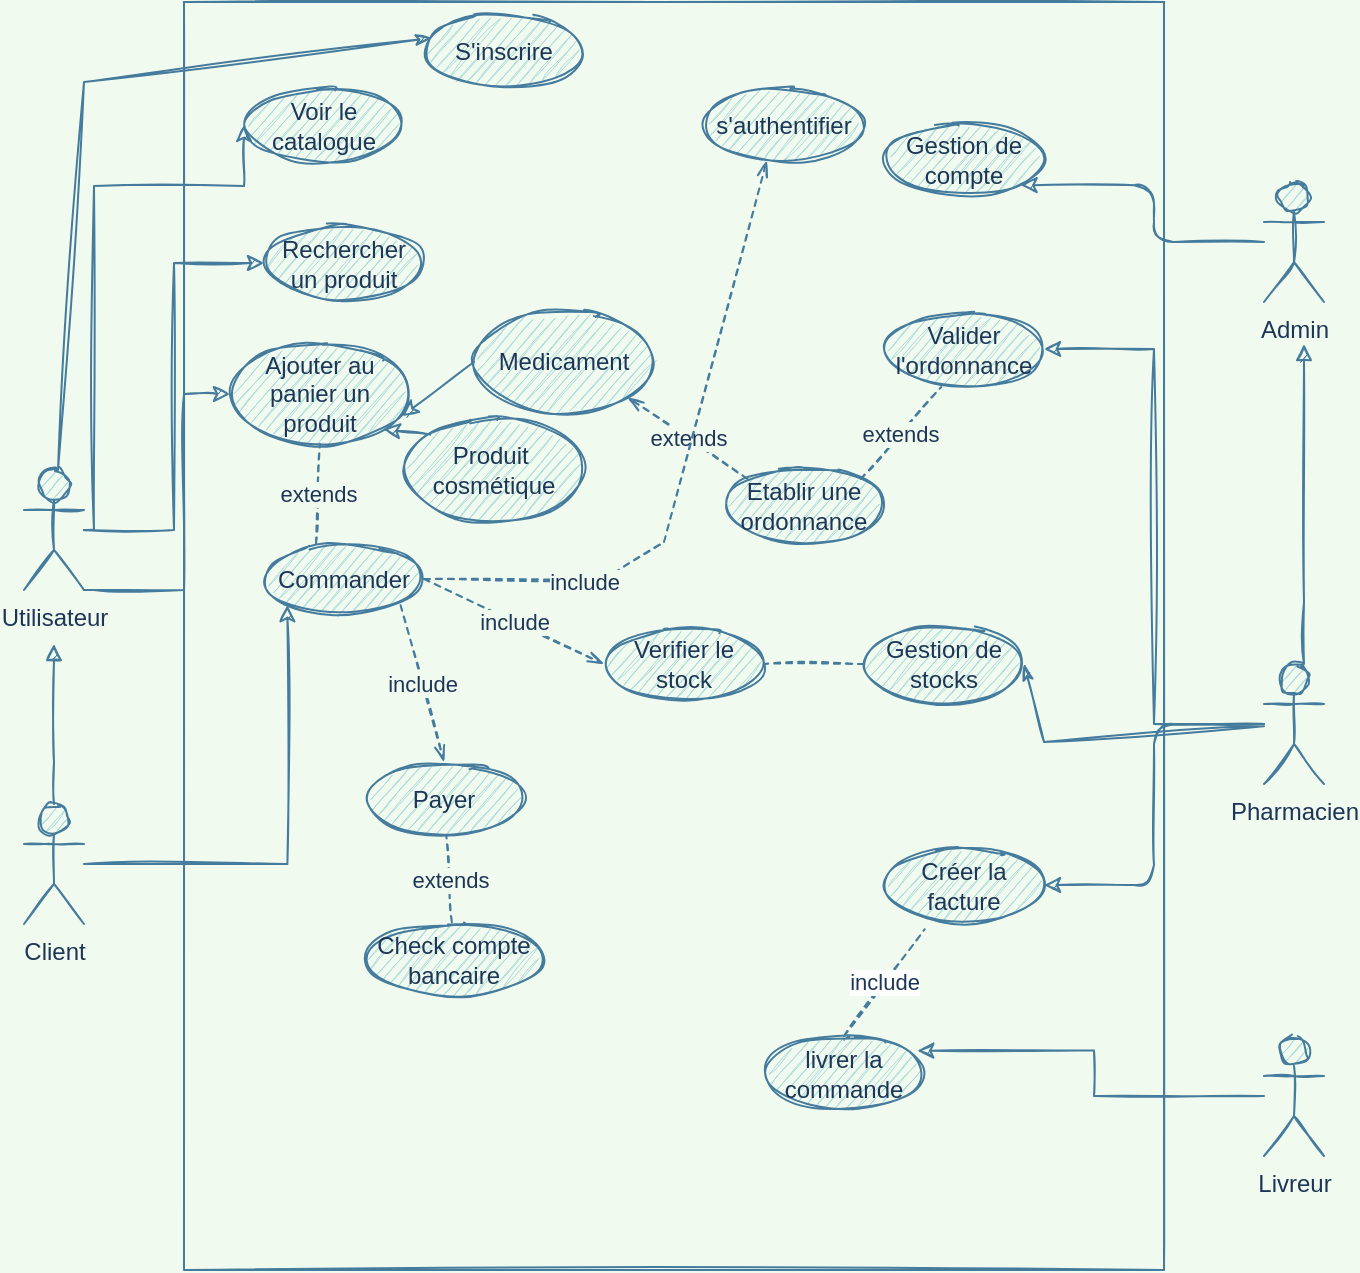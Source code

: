 <mxfile version="18.1.2" type="github" pages="2">
  <diagram id="6XW_41giXVAKEhj4_2aB" name="Page-1">
    <mxGraphModel dx="978" dy="558" grid="1" gridSize="10" guides="1" tooltips="1" connect="1" arrows="1" fold="1" page="1" pageScale="1" pageWidth="850" pageHeight="1100" background="#F1FAEE" math="0" shadow="0">
      <root>
        <mxCell id="0" />
        <mxCell id="1" parent="0" />
        <mxCell id="g9V3E03gtWo8bSL4ZFAr-39" style="edgeStyle=orthogonalEdgeStyle;rounded=0;orthogonalLoop=1;jettySize=auto;html=1;entryX=0;entryY=1;entryDx=0;entryDy=0;labelBackgroundColor=#F1FAEE;strokeColor=#457B9D;fontColor=#1D3557;sketch=1;" edge="1" parent="1" source="g9V3E03gtWo8bSL4ZFAr-1" target="g9V3E03gtWo8bSL4ZFAr-22">
          <mxGeometry relative="1" as="geometry" />
        </mxCell>
        <mxCell id="g9V3E03gtWo8bSL4ZFAr-1" value="Client" style="shape=umlActor;verticalLabelPosition=bottom;verticalAlign=top;html=1;outlineConnect=0;fillColor=#A8DADC;strokeColor=#457B9D;fontColor=#1D3557;sketch=1;rounded=0;" vertex="1" parent="1">
          <mxGeometry x="110" y="431" width="30" height="60" as="geometry" />
        </mxCell>
        <mxCell id="g9V3E03gtWo8bSL4ZFAr-3" value="" style="swimlane;startSize=0;fillColor=#A8DADC;strokeColor=#457B9D;fontColor=#1D3557;sketch=1;rounded=0;" vertex="1" parent="1">
          <mxGeometry x="190" y="30" width="490" height="634" as="geometry" />
        </mxCell>
        <mxCell id="g9V3E03gtWo8bSL4ZFAr-14" value="Voir le catalogue" style="ellipse;whiteSpace=wrap;html=1;labelBackgroundColor=none;fillColor=#A8DADC;strokeColor=#457B9D;fontColor=#1D3557;sketch=1;rounded=0;" vertex="1" parent="g9V3E03gtWo8bSL4ZFAr-3">
          <mxGeometry x="30" y="43" width="80" height="37" as="geometry" />
        </mxCell>
        <mxCell id="g9V3E03gtWo8bSL4ZFAr-15" value="Rechercher un produit" style="ellipse;whiteSpace=wrap;html=1;labelBackgroundColor=none;fillColor=#A8DADC;strokeColor=#457B9D;fontColor=#1D3557;sketch=1;rounded=0;" vertex="1" parent="g9V3E03gtWo8bSL4ZFAr-3">
          <mxGeometry x="40" y="112" width="80" height="37" as="geometry" />
        </mxCell>
        <mxCell id="g9V3E03gtWo8bSL4ZFAr-16" value="Ajouter au panier un produit" style="ellipse;whiteSpace=wrap;html=1;labelBackgroundColor=none;fillColor=#A8DADC;strokeColor=#457B9D;fontColor=#1D3557;sketch=1;rounded=0;" vertex="1" parent="g9V3E03gtWo8bSL4ZFAr-3">
          <mxGeometry x="23" y="171" width="90" height="50" as="geometry" />
        </mxCell>
        <mxCell id="g9V3E03gtWo8bSL4ZFAr-17" value="Medicament" style="ellipse;whiteSpace=wrap;html=1;labelBackgroundColor=none;fillColor=#A8DADC;strokeColor=#457B9D;fontColor=#1D3557;sketch=1;rounded=0;" vertex="1" parent="g9V3E03gtWo8bSL4ZFAr-3">
          <mxGeometry x="145" y="155" width="90" height="50" as="geometry" />
        </mxCell>
        <mxCell id="g9V3E03gtWo8bSL4ZFAr-18" value="Produit&amp;nbsp;&lt;br&gt;cosmétique" style="ellipse;whiteSpace=wrap;html=1;labelBackgroundColor=none;fillColor=#A8DADC;strokeColor=#457B9D;fontColor=#1D3557;sketch=1;rounded=0;" vertex="1" parent="g9V3E03gtWo8bSL4ZFAr-3">
          <mxGeometry x="110" y="209" width="90" height="50" as="geometry" />
        </mxCell>
        <mxCell id="g9V3E03gtWo8bSL4ZFAr-19" value="" style="endArrow=classic;html=1;rounded=0;entryX=0.956;entryY=0.72;entryDx=0;entryDy=0;entryPerimeter=0;exitX=0;exitY=0.5;exitDx=0;exitDy=0;labelBackgroundColor=#F1FAEE;strokeColor=#457B9D;fontColor=#1D3557;sketch=1;" edge="1" parent="g9V3E03gtWo8bSL4ZFAr-3" source="g9V3E03gtWo8bSL4ZFAr-17" target="g9V3E03gtWo8bSL4ZFAr-16">
          <mxGeometry width="50" height="50" relative="1" as="geometry">
            <mxPoint x="210" y="249" as="sourcePoint" />
            <mxPoint x="120.63" y="185.65" as="targetPoint" />
          </mxGeometry>
        </mxCell>
        <mxCell id="g9V3E03gtWo8bSL4ZFAr-21" value="" style="endArrow=classic;html=1;rounded=0;entryX=1;entryY=1;entryDx=0;entryDy=0;exitX=0;exitY=0;exitDx=0;exitDy=0;labelBackgroundColor=#F1FAEE;strokeColor=#457B9D;fontColor=#1D3557;sketch=1;" edge="1" parent="g9V3E03gtWo8bSL4ZFAr-3" source="g9V3E03gtWo8bSL4ZFAr-18" target="g9V3E03gtWo8bSL4ZFAr-16">
          <mxGeometry width="50" height="50" relative="1" as="geometry">
            <mxPoint x="210" y="249" as="sourcePoint" />
            <mxPoint x="106.82" y="191.678" as="targetPoint" />
          </mxGeometry>
        </mxCell>
        <mxCell id="g9V3E03gtWo8bSL4ZFAr-22" value="Commander" style="ellipse;whiteSpace=wrap;html=1;labelBackgroundColor=none;fillColor=#A8DADC;strokeColor=#457B9D;fontColor=#1D3557;sketch=1;rounded=0;" vertex="1" parent="g9V3E03gtWo8bSL4ZFAr-3">
          <mxGeometry x="40" y="270" width="80" height="37" as="geometry" />
        </mxCell>
        <mxCell id="g9V3E03gtWo8bSL4ZFAr-23" value="Payer" style="ellipse;whiteSpace=wrap;html=1;labelBackgroundColor=none;fillColor=#A8DADC;strokeColor=#457B9D;fontColor=#1D3557;sketch=1;rounded=0;" vertex="1" parent="g9V3E03gtWo8bSL4ZFAr-3">
          <mxGeometry x="90" y="380" width="80" height="37" as="geometry" />
        </mxCell>
        <mxCell id="g9V3E03gtWo8bSL4ZFAr-24" value="Check compte bancaire" style="ellipse;whiteSpace=wrap;html=1;labelBackgroundColor=none;fillColor=#A8DADC;strokeColor=#457B9D;fontColor=#1D3557;sketch=1;rounded=0;" vertex="1" parent="g9V3E03gtWo8bSL4ZFAr-3">
          <mxGeometry x="90" y="460" width="90" height="37" as="geometry" />
        </mxCell>
        <mxCell id="g9V3E03gtWo8bSL4ZFAr-25" value="extends" style="endArrow=none;dashed=1;html=1;rounded=0;labelBackgroundColor=#F1FAEE;strokeColor=#457B9D;fontColor=#1D3557;sketch=1;" edge="1" parent="g9V3E03gtWo8bSL4ZFAr-3" source="g9V3E03gtWo8bSL4ZFAr-24" target="g9V3E03gtWo8bSL4ZFAr-23">
          <mxGeometry width="50" height="50" relative="1" as="geometry">
            <mxPoint x="140" y="380" as="sourcePoint" />
            <mxPoint x="190" y="330" as="targetPoint" />
          </mxGeometry>
        </mxCell>
        <mxCell id="g9V3E03gtWo8bSL4ZFAr-29" value="Etablir une ordonnance" style="ellipse;whiteSpace=wrap;html=1;labelBackgroundColor=none;fillColor=#A8DADC;strokeColor=#457B9D;fontColor=#1D3557;sketch=1;rounded=0;" vertex="1" parent="g9V3E03gtWo8bSL4ZFAr-3">
          <mxGeometry x="270" y="233" width="80" height="37" as="geometry" />
        </mxCell>
        <mxCell id="g9V3E03gtWo8bSL4ZFAr-30" value="Valider l&#39;ordonnance" style="ellipse;whiteSpace=wrap;html=1;labelBackgroundColor=none;fillColor=#A8DADC;strokeColor=#457B9D;fontColor=#1D3557;sketch=1;rounded=0;" vertex="1" parent="g9V3E03gtWo8bSL4ZFAr-3">
          <mxGeometry x="350" y="155" width="80" height="37" as="geometry" />
        </mxCell>
        <mxCell id="g9V3E03gtWo8bSL4ZFAr-35" value="extends" style="endArrow=openThin;dashed=1;html=1;rounded=0;entryX=1;entryY=1;entryDx=0;entryDy=0;exitX=0;exitY=0;exitDx=0;exitDy=0;labelBackgroundColor=#F1FAEE;strokeColor=#457B9D;fontColor=#1D3557;endFill=0;sketch=1;" edge="1" parent="g9V3E03gtWo8bSL4ZFAr-3" source="g9V3E03gtWo8bSL4ZFAr-29" target="g9V3E03gtWo8bSL4ZFAr-17">
          <mxGeometry width="50" height="50" relative="1" as="geometry">
            <mxPoint x="210" y="269" as="sourcePoint" />
            <mxPoint x="260" y="219" as="targetPoint" />
          </mxGeometry>
        </mxCell>
        <mxCell id="g9V3E03gtWo8bSL4ZFAr-36" value="extends" style="endArrow=none;dashed=1;html=1;rounded=0;entryX=0.358;entryY=1.014;entryDx=0;entryDy=0;entryPerimeter=0;exitX=1;exitY=0;exitDx=0;exitDy=0;labelBackgroundColor=#F1FAEE;strokeColor=#457B9D;fontColor=#1D3557;sketch=1;" edge="1" parent="g9V3E03gtWo8bSL4ZFAr-3" source="g9V3E03gtWo8bSL4ZFAr-29" target="g9V3E03gtWo8bSL4ZFAr-30">
          <mxGeometry width="50" height="50" relative="1" as="geometry">
            <mxPoint x="210" y="269" as="sourcePoint" />
            <mxPoint x="260" y="219" as="targetPoint" />
          </mxGeometry>
        </mxCell>
        <mxCell id="g9V3E03gtWo8bSL4ZFAr-37" value="livrer la commande" style="ellipse;whiteSpace=wrap;html=1;labelBackgroundColor=none;fillColor=#A8DADC;strokeColor=#457B9D;fontColor=#1D3557;sketch=1;rounded=0;" vertex="1" parent="g9V3E03gtWo8bSL4ZFAr-3">
          <mxGeometry x="290" y="517" width="80" height="37" as="geometry" />
        </mxCell>
        <mxCell id="g9V3E03gtWo8bSL4ZFAr-42" value="s&#39;authentifier" style="ellipse;whiteSpace=wrap;html=1;labelBackgroundColor=none;fillColor=#A8DADC;strokeColor=#457B9D;fontColor=#1D3557;sketch=1;rounded=0;" vertex="1" parent="g9V3E03gtWo8bSL4ZFAr-3">
          <mxGeometry x="260" y="43" width="80" height="37" as="geometry" />
        </mxCell>
        <mxCell id="g9V3E03gtWo8bSL4ZFAr-43" value="extends" style="endArrow=none;dashed=1;html=1;rounded=0;exitX=0.325;exitY=0.018;exitDx=0;exitDy=0;exitPerimeter=0;entryX=0.5;entryY=1;entryDx=0;entryDy=0;labelBackgroundColor=#F1FAEE;strokeColor=#457B9D;fontColor=#1D3557;sketch=1;" edge="1" parent="g9V3E03gtWo8bSL4ZFAr-3">
          <mxGeometry width="50" height="50" relative="1" as="geometry">
            <mxPoint x="66" y="270.666" as="sourcePoint" />
            <mxPoint x="68" y="221" as="targetPoint" />
          </mxGeometry>
        </mxCell>
        <mxCell id="g9V3E03gtWo8bSL4ZFAr-49" value="include" style="endArrow=openThin;dashed=1;html=1;rounded=0;exitX=1;exitY=1;exitDx=0;exitDy=0;entryX=0.5;entryY=0;entryDx=0;entryDy=0;labelBackgroundColor=#F1FAEE;strokeColor=#457B9D;fontColor=#1D3557;endFill=0;sketch=1;" edge="1" parent="g9V3E03gtWo8bSL4ZFAr-3" source="g9V3E03gtWo8bSL4ZFAr-22" target="g9V3E03gtWo8bSL4ZFAr-23">
          <mxGeometry width="50" height="50" relative="1" as="geometry">
            <mxPoint x="280" y="220" as="sourcePoint" />
            <mxPoint x="230" y="270" as="targetPoint" />
          </mxGeometry>
        </mxCell>
        <mxCell id="g9V3E03gtWo8bSL4ZFAr-51" value="Créer la facture" style="ellipse;whiteSpace=wrap;html=1;labelBackgroundColor=none;fillColor=#A8DADC;strokeColor=#457B9D;fontColor=#1D3557;sketch=1;rounded=0;" vertex="1" parent="g9V3E03gtWo8bSL4ZFAr-3">
          <mxGeometry x="350" y="423" width="80" height="37" as="geometry" />
        </mxCell>
        <mxCell id="g9V3E03gtWo8bSL4ZFAr-52" value="Gestion de stocks" style="ellipse;whiteSpace=wrap;html=1;labelBackgroundColor=none;fillColor=#A8DADC;strokeColor=#457B9D;fontColor=#1D3557;sketch=1;rounded=0;" vertex="1" parent="g9V3E03gtWo8bSL4ZFAr-3">
          <mxGeometry x="340" y="312.5" width="80" height="37" as="geometry" />
        </mxCell>
        <mxCell id="g9V3E03gtWo8bSL4ZFAr-54" value="include" style="endArrow=openThin;dashed=1;html=1;rounded=0;entryX=0;entryY=0.5;entryDx=0;entryDy=0;exitX=1;exitY=0.5;exitDx=0;exitDy=0;startArrow=none;labelBackgroundColor=#F1FAEE;strokeColor=#457B9D;fontColor=#1D3557;endFill=0;sourcePerimeterSpacing=27;sketch=1;" edge="1" parent="g9V3E03gtWo8bSL4ZFAr-3" source="g9V3E03gtWo8bSL4ZFAr-22" target="g9V3E03gtWo8bSL4ZFAr-56">
          <mxGeometry width="50" height="50" relative="1" as="geometry">
            <mxPoint x="280" y="320" as="sourcePoint" />
            <mxPoint x="230" y="370" as="targetPoint" />
          </mxGeometry>
        </mxCell>
        <mxCell id="g9V3E03gtWo8bSL4ZFAr-55" value="Gestion de compte" style="ellipse;whiteSpace=wrap;html=1;labelBackgroundColor=none;fillColor=#A8DADC;strokeColor=#457B9D;fontColor=#1D3557;sketch=1;rounded=0;" vertex="1" parent="g9V3E03gtWo8bSL4ZFAr-3">
          <mxGeometry x="350" y="60" width="80" height="37" as="geometry" />
        </mxCell>
        <mxCell id="g9V3E03gtWo8bSL4ZFAr-56" value="Verifier le stock" style="ellipse;whiteSpace=wrap;html=1;labelBackgroundColor=none;fillColor=#A8DADC;strokeColor=#457B9D;fontColor=#1D3557;sketch=1;rounded=0;" vertex="1" parent="g9V3E03gtWo8bSL4ZFAr-3">
          <mxGeometry x="210" y="312.5" width="80" height="37" as="geometry" />
        </mxCell>
        <mxCell id="g9V3E03gtWo8bSL4ZFAr-57" value="" style="endArrow=none;dashed=1;html=1;rounded=0;entryX=1;entryY=0.5;entryDx=0;entryDy=0;exitX=0;exitY=0.5;exitDx=0;exitDy=0;labelBackgroundColor=#F1FAEE;strokeColor=#457B9D;fontColor=#1D3557;sketch=1;" edge="1" parent="g9V3E03gtWo8bSL4ZFAr-3" source="g9V3E03gtWo8bSL4ZFAr-52" target="g9V3E03gtWo8bSL4ZFAr-56">
          <mxGeometry width="50" height="50" relative="1" as="geometry">
            <mxPoint x="490" y="391" as="sourcePoint" />
            <mxPoint x="310" y="348.5" as="targetPoint" />
          </mxGeometry>
        </mxCell>
        <mxCell id="g9V3E03gtWo8bSL4ZFAr-60" value="include" style="endArrow=openThin;dashed=1;html=1;rounded=0;targetPerimeterSpacing=27;entryX=0.392;entryY=0.982;entryDx=0;entryDy=0;entryPerimeter=0;exitX=1;exitY=0.5;exitDx=0;exitDy=0;labelBackgroundColor=#F1FAEE;strokeColor=#457B9D;fontColor=#1D3557;endFill=0;sketch=1;" edge="1" parent="g9V3E03gtWo8bSL4ZFAr-3" source="g9V3E03gtWo8bSL4ZFAr-22" target="g9V3E03gtWo8bSL4ZFAr-42">
          <mxGeometry x="-0.505" y="-1" width="50" height="50" relative="1" as="geometry">
            <mxPoint x="210" y="270" as="sourcePoint" />
            <mxPoint x="260" y="220" as="targetPoint" />
            <Array as="points">
              <mxPoint x="210" y="289" />
              <mxPoint x="240" y="270" />
            </Array>
            <mxPoint as="offset" />
          </mxGeometry>
        </mxCell>
        <mxCell id="g9V3E03gtWo8bSL4ZFAr-62" value="S&#39;inscrire" style="ellipse;whiteSpace=wrap;html=1;labelBackgroundColor=none;fillColor=#A8DADC;strokeColor=#457B9D;fontColor=#1D3557;sketch=1;rounded=0;" vertex="1" parent="g9V3E03gtWo8bSL4ZFAr-3">
          <mxGeometry x="120" y="6" width="80" height="37" as="geometry" />
        </mxCell>
        <mxCell id="g9V3E03gtWo8bSL4ZFAr-67" value="include" style="endArrow=none;dashed=1;html=1;sketch=1;fontColor=#1D3557;strokeColor=#457B9D;fillColor=#A8DADC;exitX=0.5;exitY=0;exitDx=0;exitDy=0;entryX=0.254;entryY=1.099;entryDx=0;entryDy=0;entryPerimeter=0;" edge="1" parent="g9V3E03gtWo8bSL4ZFAr-3" source="g9V3E03gtWo8bSL4ZFAr-37" target="g9V3E03gtWo8bSL4ZFAr-51">
          <mxGeometry width="50" height="50" relative="1" as="geometry">
            <mxPoint x="180" y="370" as="sourcePoint" />
            <mxPoint x="230" y="320" as="targetPoint" />
          </mxGeometry>
        </mxCell>
        <mxCell id="g9V3E03gtWo8bSL4ZFAr-41" style="edgeStyle=orthogonalEdgeStyle;rounded=0;orthogonalLoop=1;jettySize=auto;html=1;entryX=1;entryY=0.5;entryDx=0;entryDy=0;labelBackgroundColor=#F1FAEE;strokeColor=#457B9D;fontColor=#1D3557;sketch=1;" edge="1" parent="1" source="g9V3E03gtWo8bSL4ZFAr-4" target="g9V3E03gtWo8bSL4ZFAr-30">
          <mxGeometry relative="1" as="geometry" />
        </mxCell>
        <mxCell id="g9V3E03gtWo8bSL4ZFAr-53" style="rounded=0;orthogonalLoop=1;jettySize=auto;html=1;entryX=1;entryY=0.5;entryDx=0;entryDy=0;endArrow=classicThin;endFill=1;targetPerimeterSpacing=27;labelBackgroundColor=#F1FAEE;strokeColor=#457B9D;fontColor=#1D3557;sketch=1;" edge="1" parent="1" source="g9V3E03gtWo8bSL4ZFAr-4" target="g9V3E03gtWo8bSL4ZFAr-52">
          <mxGeometry relative="1" as="geometry">
            <Array as="points">
              <mxPoint x="620" y="400" />
            </Array>
          </mxGeometry>
        </mxCell>
        <mxCell id="g9V3E03gtWo8bSL4ZFAr-66" style="edgeStyle=orthogonalEdgeStyle;sketch=1;orthogonalLoop=1;jettySize=auto;html=1;entryX=1;entryY=0.5;entryDx=0;entryDy=0;fontColor=#1D3557;strokeColor=#457B9D;fillColor=#A8DADC;" edge="1" parent="1" source="g9V3E03gtWo8bSL4ZFAr-4" target="g9V3E03gtWo8bSL4ZFAr-51">
          <mxGeometry relative="1" as="geometry" />
        </mxCell>
        <mxCell id="g9V3E03gtWo8bSL4ZFAr-4" value="Pharmacien" style="shape=umlActor;verticalLabelPosition=bottom;verticalAlign=top;html=1;outlineConnect=0;fillColor=#A8DADC;strokeColor=#457B9D;fontColor=#1D3557;sketch=1;rounded=0;" vertex="1" parent="1">
          <mxGeometry x="730" y="361" width="30" height="60" as="geometry" />
        </mxCell>
        <mxCell id="g9V3E03gtWo8bSL4ZFAr-8" value="" style="edgeStyle=orthogonalEdgeStyle;rounded=0;orthogonalLoop=1;jettySize=auto;html=1;endArrow=block;endFill=1;exitX=0.5;exitY=0;exitDx=0;exitDy=0;exitPerimeter=0;targetPerimeterSpacing=27;labelBackgroundColor=#F1FAEE;strokeColor=#457B9D;fontColor=#1D3557;sketch=1;" edge="1" parent="1" source="g9V3E03gtWo8bSL4ZFAr-1" target="g9V3E03gtWo8bSL4ZFAr-5">
          <mxGeometry relative="1" as="geometry">
            <Array as="points">
              <mxPoint x="125" y="410" />
              <mxPoint x="125" y="410" />
            </Array>
          </mxGeometry>
        </mxCell>
        <mxCell id="g9V3E03gtWo8bSL4ZFAr-32" style="edgeStyle=orthogonalEdgeStyle;rounded=0;orthogonalLoop=1;jettySize=auto;html=1;entryX=0;entryY=0.5;entryDx=0;entryDy=0;labelBackgroundColor=#F1FAEE;strokeColor=#457B9D;fontColor=#1D3557;sketch=1;" edge="1" parent="1" source="g9V3E03gtWo8bSL4ZFAr-5" target="g9V3E03gtWo8bSL4ZFAr-14">
          <mxGeometry relative="1" as="geometry">
            <Array as="points">
              <mxPoint x="145" y="294" />
              <mxPoint x="145" y="122" />
            </Array>
          </mxGeometry>
        </mxCell>
        <mxCell id="g9V3E03gtWo8bSL4ZFAr-33" style="edgeStyle=orthogonalEdgeStyle;rounded=0;orthogonalLoop=1;jettySize=auto;html=1;entryX=0;entryY=0.5;entryDx=0;entryDy=0;labelBackgroundColor=#F1FAEE;strokeColor=#457B9D;fontColor=#1D3557;sketch=1;" edge="1" parent="1" source="g9V3E03gtWo8bSL4ZFAr-5" target="g9V3E03gtWo8bSL4ZFAr-15">
          <mxGeometry relative="1" as="geometry" />
        </mxCell>
        <mxCell id="g9V3E03gtWo8bSL4ZFAr-34" style="edgeStyle=orthogonalEdgeStyle;rounded=0;orthogonalLoop=1;jettySize=auto;html=1;entryX=0;entryY=0.5;entryDx=0;entryDy=0;labelBackgroundColor=#F1FAEE;strokeColor=#457B9D;fontColor=#1D3557;sketch=1;" edge="1" parent="1" source="g9V3E03gtWo8bSL4ZFAr-5" target="g9V3E03gtWo8bSL4ZFAr-16">
          <mxGeometry relative="1" as="geometry">
            <Array as="points">
              <mxPoint x="145" y="324" />
              <mxPoint x="190" y="324" />
              <mxPoint x="190" y="339" />
            </Array>
          </mxGeometry>
        </mxCell>
        <mxCell id="g9V3E03gtWo8bSL4ZFAr-63" style="edgeStyle=none;rounded=0;orthogonalLoop=1;jettySize=auto;html=1;entryX=0.05;entryY=0.324;entryDx=0;entryDy=0;entryPerimeter=0;endArrow=classicThin;endFill=1;targetPerimeterSpacing=27;labelBackgroundColor=#F1FAEE;strokeColor=#457B9D;fontColor=#1D3557;sketch=1;" edge="1" parent="1" source="g9V3E03gtWo8bSL4ZFAr-5" target="g9V3E03gtWo8bSL4ZFAr-62">
          <mxGeometry relative="1" as="geometry">
            <Array as="points">
              <mxPoint x="140" y="70" />
            </Array>
          </mxGeometry>
        </mxCell>
        <mxCell id="g9V3E03gtWo8bSL4ZFAr-5" value="Utilisateur" style="shape=umlActor;verticalLabelPosition=bottom;verticalAlign=top;html=1;outlineConnect=0;fillColor=#A8DADC;strokeColor=#457B9D;fontColor=#1D3557;sketch=1;rounded=0;" vertex="1" parent="1">
          <mxGeometry x="110" y="264" width="30" height="60" as="geometry" />
        </mxCell>
        <mxCell id="g9V3E03gtWo8bSL4ZFAr-11" value="" style="edgeStyle=orthogonalEdgeStyle;rounded=0;orthogonalLoop=1;jettySize=auto;html=1;endArrow=block;endFill=1;targetPerimeterSpacing=21;labelBackgroundColor=#F1FAEE;strokeColor=#457B9D;fontColor=#1D3557;sketch=1;" edge="1" parent="1" source="g9V3E03gtWo8bSL4ZFAr-4" target="g9V3E03gtWo8bSL4ZFAr-9">
          <mxGeometry relative="1" as="geometry">
            <Array as="points">
              <mxPoint x="750" y="330" />
              <mxPoint x="750" y="330" />
            </Array>
          </mxGeometry>
        </mxCell>
        <mxCell id="g9V3E03gtWo8bSL4ZFAr-68" style="edgeStyle=orthogonalEdgeStyle;sketch=1;orthogonalLoop=1;jettySize=auto;html=1;entryX=1;entryY=1;entryDx=0;entryDy=0;fontColor=#1D3557;strokeColor=#457B9D;fillColor=#A8DADC;" edge="1" parent="1" source="g9V3E03gtWo8bSL4ZFAr-9" target="g9V3E03gtWo8bSL4ZFAr-55">
          <mxGeometry relative="1" as="geometry" />
        </mxCell>
        <mxCell id="g9V3E03gtWo8bSL4ZFAr-9" value="Admin" style="shape=umlActor;verticalLabelPosition=bottom;verticalAlign=top;html=1;outlineConnect=0;fillColor=#A8DADC;strokeColor=#457B9D;fontColor=#1D3557;sketch=1;rounded=0;" vertex="1" parent="1">
          <mxGeometry x="730" y="120" width="30" height="60" as="geometry" />
        </mxCell>
        <mxCell id="g9V3E03gtWo8bSL4ZFAr-40" style="edgeStyle=orthogonalEdgeStyle;rounded=0;orthogonalLoop=1;jettySize=auto;html=1;entryX=0.958;entryY=0.198;entryDx=0;entryDy=0;entryPerimeter=0;labelBackgroundColor=#F1FAEE;strokeColor=#457B9D;fontColor=#1D3557;sketch=1;" edge="1" parent="1" source="g9V3E03gtWo8bSL4ZFAr-12" target="g9V3E03gtWo8bSL4ZFAr-37">
          <mxGeometry relative="1" as="geometry" />
        </mxCell>
        <mxCell id="g9V3E03gtWo8bSL4ZFAr-12" value="Livreur" style="shape=umlActor;verticalLabelPosition=bottom;verticalAlign=top;html=1;outlineConnect=0;fillColor=#A8DADC;strokeColor=#457B9D;fontColor=#1D3557;sketch=1;rounded=0;" vertex="1" parent="1">
          <mxGeometry x="730" y="547" width="30" height="60" as="geometry" />
        </mxCell>
      </root>
    </mxGraphModel>
  </diagram>
  <diagram id="El1suMDSCD85mVwVFP06" name="Page-2">
    <mxGraphModel dx="1278" dy="558" grid="1" gridSize="10" guides="1" tooltips="1" connect="1" arrows="1" fold="1" page="1" pageScale="1" pageWidth="850" pageHeight="1100" math="0" shadow="0">
      <root>
        <mxCell id="0" />
        <mxCell id="1" parent="0" />
        <mxCell id="kSuNIrfYoRiHUhJDgqsk-5" value="Client" style="swimlane;fontStyle=1;align=center;verticalAlign=top;childLayout=stackLayout;horizontal=1;startSize=26;horizontalStack=0;resizeParent=1;resizeParentMax=0;resizeLast=0;collapsible=1;marginBottom=0;sketch=1;fontColor=#1D3557;strokeColor=#457B9D;fillColor=#A8DADC;" vertex="1" parent="1">
          <mxGeometry x="70" y="60" width="160" height="86" as="geometry" />
        </mxCell>
        <mxCell id="kSuNIrfYoRiHUhJDgqsk-6" value="+ field: type" style="text;strokeColor=none;fillColor=none;align=left;verticalAlign=top;spacingLeft=4;spacingRight=4;overflow=hidden;rotatable=0;points=[[0,0.5],[1,0.5]];portConstraint=eastwest;sketch=1;fontColor=#1D3557;" vertex="1" parent="kSuNIrfYoRiHUhJDgqsk-5">
          <mxGeometry y="26" width="160" height="26" as="geometry" />
        </mxCell>
        <mxCell id="kSuNIrfYoRiHUhJDgqsk-7" value="" style="line;strokeWidth=1;fillColor=none;align=left;verticalAlign=middle;spacingTop=-1;spacingLeft=3;spacingRight=3;rotatable=0;labelPosition=right;points=[];portConstraint=eastwest;sketch=1;fontColor=#1D3557;" vertex="1" parent="kSuNIrfYoRiHUhJDgqsk-5">
          <mxGeometry y="52" width="160" height="8" as="geometry" />
        </mxCell>
        <mxCell id="kSuNIrfYoRiHUhJDgqsk-8" value="+ method(type): type" style="text;strokeColor=none;fillColor=none;align=left;verticalAlign=top;spacingLeft=4;spacingRight=4;overflow=hidden;rotatable=0;points=[[0,0.5],[1,0.5]];portConstraint=eastwest;sketch=1;fontColor=#1D3557;" vertex="1" parent="kSuNIrfYoRiHUhJDgqsk-5">
          <mxGeometry y="60" width="160" height="26" as="geometry" />
        </mxCell>
        <mxCell id="kSuNIrfYoRiHUhJDgqsk-9" value="Pharmacien" style="swimlane;fontStyle=1;align=center;verticalAlign=top;childLayout=stackLayout;horizontal=1;startSize=26;horizontalStack=0;resizeParent=1;resizeParentMax=0;resizeLast=0;collapsible=1;marginBottom=0;sketch=1;fontColor=#1D3557;strokeColor=#457B9D;fillColor=#A8DADC;" vertex="1" parent="1">
          <mxGeometry x="690" y="420" width="160" height="86" as="geometry" />
        </mxCell>
        <mxCell id="kSuNIrfYoRiHUhJDgqsk-10" value="+ field: type" style="text;strokeColor=none;fillColor=none;align=left;verticalAlign=top;spacingLeft=4;spacingRight=4;overflow=hidden;rotatable=0;points=[[0,0.5],[1,0.5]];portConstraint=eastwest;sketch=1;fontColor=#1D3557;" vertex="1" parent="kSuNIrfYoRiHUhJDgqsk-9">
          <mxGeometry y="26" width="160" height="26" as="geometry" />
        </mxCell>
        <mxCell id="kSuNIrfYoRiHUhJDgqsk-11" value="" style="line;strokeWidth=1;fillColor=none;align=left;verticalAlign=middle;spacingTop=-1;spacingLeft=3;spacingRight=3;rotatable=0;labelPosition=right;points=[];portConstraint=eastwest;sketch=1;fontColor=#1D3557;" vertex="1" parent="kSuNIrfYoRiHUhJDgqsk-9">
          <mxGeometry y="52" width="160" height="8" as="geometry" />
        </mxCell>
        <mxCell id="kSuNIrfYoRiHUhJDgqsk-12" value="+ method(type): type" style="text;strokeColor=none;fillColor=none;align=left;verticalAlign=top;spacingLeft=4;spacingRight=4;overflow=hidden;rotatable=0;points=[[0,0.5],[1,0.5]];portConstraint=eastwest;sketch=1;fontColor=#1D3557;" vertex="1" parent="kSuNIrfYoRiHUhJDgqsk-9">
          <mxGeometry y="60" width="160" height="26" as="geometry" />
        </mxCell>
        <mxCell id="kSuNIrfYoRiHUhJDgqsk-13" value="Commande" style="swimlane;fontStyle=1;align=center;verticalAlign=top;childLayout=stackLayout;horizontal=1;startSize=26;horizontalStack=0;resizeParent=1;resizeParentMax=0;resizeLast=0;collapsible=1;marginBottom=0;sketch=1;fontColor=#1D3557;strokeColor=#457B9D;fillColor=#A8DADC;" vertex="1" parent="1">
          <mxGeometry x="425" y="60" width="160" height="86" as="geometry" />
        </mxCell>
        <mxCell id="kSuNIrfYoRiHUhJDgqsk-14" value="+ field: type" style="text;strokeColor=none;fillColor=none;align=left;verticalAlign=top;spacingLeft=4;spacingRight=4;overflow=hidden;rotatable=0;points=[[0,0.5],[1,0.5]];portConstraint=eastwest;sketch=1;fontColor=#1D3557;" vertex="1" parent="kSuNIrfYoRiHUhJDgqsk-13">
          <mxGeometry y="26" width="160" height="26" as="geometry" />
        </mxCell>
        <mxCell id="kSuNIrfYoRiHUhJDgqsk-15" value="" style="line;strokeWidth=1;fillColor=none;align=left;verticalAlign=middle;spacingTop=-1;spacingLeft=3;spacingRight=3;rotatable=0;labelPosition=right;points=[];portConstraint=eastwest;sketch=1;fontColor=#1D3557;" vertex="1" parent="kSuNIrfYoRiHUhJDgqsk-13">
          <mxGeometry y="52" width="160" height="8" as="geometry" />
        </mxCell>
        <mxCell id="kSuNIrfYoRiHUhJDgqsk-16" value="+ method(type): type" style="text;strokeColor=none;fillColor=none;align=left;verticalAlign=top;spacingLeft=4;spacingRight=4;overflow=hidden;rotatable=0;points=[[0,0.5],[1,0.5]];portConstraint=eastwest;sketch=1;fontColor=#1D3557;" vertex="1" parent="kSuNIrfYoRiHUhJDgqsk-13">
          <mxGeometry y="60" width="160" height="26" as="geometry" />
        </mxCell>
        <mxCell id="kSuNIrfYoRiHUhJDgqsk-17" value="Produit" style="swimlane;fontStyle=1;align=center;verticalAlign=top;childLayout=stackLayout;horizontal=1;startSize=26;horizontalStack=0;resizeParent=1;resizeParentMax=0;resizeLast=0;collapsible=1;marginBottom=0;sketch=1;fontColor=#1D3557;strokeColor=#457B9D;fillColor=#A8DADC;" vertex="1" parent="1">
          <mxGeometry x="660" y="90" width="160" height="86" as="geometry" />
        </mxCell>
        <mxCell id="kSuNIrfYoRiHUhJDgqsk-18" value="+ field: type" style="text;strokeColor=none;fillColor=none;align=left;verticalAlign=top;spacingLeft=4;spacingRight=4;overflow=hidden;rotatable=0;points=[[0,0.5],[1,0.5]];portConstraint=eastwest;sketch=1;fontColor=#1D3557;" vertex="1" parent="kSuNIrfYoRiHUhJDgqsk-17">
          <mxGeometry y="26" width="160" height="26" as="geometry" />
        </mxCell>
        <mxCell id="kSuNIrfYoRiHUhJDgqsk-19" value="" style="line;strokeWidth=1;fillColor=none;align=left;verticalAlign=middle;spacingTop=-1;spacingLeft=3;spacingRight=3;rotatable=0;labelPosition=right;points=[];portConstraint=eastwest;sketch=1;fontColor=#1D3557;" vertex="1" parent="kSuNIrfYoRiHUhJDgqsk-17">
          <mxGeometry y="52" width="160" height="8" as="geometry" />
        </mxCell>
        <mxCell id="kSuNIrfYoRiHUhJDgqsk-20" value="+ method(type): type" style="text;strokeColor=none;fillColor=none;align=left;verticalAlign=top;spacingLeft=4;spacingRight=4;overflow=hidden;rotatable=0;points=[[0,0.5],[1,0.5]];portConstraint=eastwest;sketch=1;fontColor=#1D3557;" vertex="1" parent="kSuNIrfYoRiHUhJDgqsk-17">
          <mxGeometry y="60" width="160" height="26" as="geometry" />
        </mxCell>
        <mxCell id="kSuNIrfYoRiHUhJDgqsk-21" value="Categorie" style="swimlane;fontStyle=1;align=center;verticalAlign=top;childLayout=stackLayout;horizontal=1;startSize=26;horizontalStack=0;resizeParent=1;resizeParentMax=0;resizeLast=0;collapsible=1;marginBottom=0;sketch=1;fontColor=#1D3557;strokeColor=#457B9D;fillColor=#A8DADC;" vertex="1" parent="1">
          <mxGeometry x="590" y="240" width="160" height="86" as="geometry" />
        </mxCell>
        <mxCell id="kSuNIrfYoRiHUhJDgqsk-22" value="+ field: type" style="text;strokeColor=none;fillColor=none;align=left;verticalAlign=top;spacingLeft=4;spacingRight=4;overflow=hidden;rotatable=0;points=[[0,0.5],[1,0.5]];portConstraint=eastwest;sketch=1;fontColor=#1D3557;" vertex="1" parent="kSuNIrfYoRiHUhJDgqsk-21">
          <mxGeometry y="26" width="160" height="26" as="geometry" />
        </mxCell>
        <mxCell id="kSuNIrfYoRiHUhJDgqsk-23" value="" style="line;strokeWidth=1;fillColor=none;align=left;verticalAlign=middle;spacingTop=-1;spacingLeft=3;spacingRight=3;rotatable=0;labelPosition=right;points=[];portConstraint=eastwest;sketch=1;fontColor=#1D3557;" vertex="1" parent="kSuNIrfYoRiHUhJDgqsk-21">
          <mxGeometry y="52" width="160" height="8" as="geometry" />
        </mxCell>
        <mxCell id="kSuNIrfYoRiHUhJDgqsk-24" value="+ method(type): type" style="text;strokeColor=none;fillColor=none;align=left;verticalAlign=top;spacingLeft=4;spacingRight=4;overflow=hidden;rotatable=0;points=[[0,0.5],[1,0.5]];portConstraint=eastwest;sketch=1;fontColor=#1D3557;" vertex="1" parent="kSuNIrfYoRiHUhJDgqsk-21">
          <mxGeometry y="60" width="160" height="26" as="geometry" />
        </mxCell>
        <mxCell id="kSuNIrfYoRiHUhJDgqsk-25" value="Payement" style="swimlane;fontStyle=1;align=center;verticalAlign=top;childLayout=stackLayout;horizontal=1;startSize=26;horizontalStack=0;resizeParent=1;resizeParentMax=0;resizeLast=0;collapsible=1;marginBottom=0;sketch=1;fontColor=#1D3557;strokeColor=#457B9D;fillColor=#A8DADC;" vertex="1" parent="1">
          <mxGeometry x="170" y="370" width="160" height="86" as="geometry" />
        </mxCell>
        <mxCell id="kSuNIrfYoRiHUhJDgqsk-26" value="+ field: type" style="text;strokeColor=none;fillColor=none;align=left;verticalAlign=top;spacingLeft=4;spacingRight=4;overflow=hidden;rotatable=0;points=[[0,0.5],[1,0.5]];portConstraint=eastwest;sketch=1;fontColor=#1D3557;" vertex="1" parent="kSuNIrfYoRiHUhJDgqsk-25">
          <mxGeometry y="26" width="160" height="26" as="geometry" />
        </mxCell>
        <mxCell id="kSuNIrfYoRiHUhJDgqsk-27" value="" style="line;strokeWidth=1;fillColor=none;align=left;verticalAlign=middle;spacingTop=-1;spacingLeft=3;spacingRight=3;rotatable=0;labelPosition=right;points=[];portConstraint=eastwest;sketch=1;fontColor=#1D3557;" vertex="1" parent="kSuNIrfYoRiHUhJDgqsk-25">
          <mxGeometry y="52" width="160" height="8" as="geometry" />
        </mxCell>
        <mxCell id="kSuNIrfYoRiHUhJDgqsk-28" value="+ method(type): type" style="text;strokeColor=none;fillColor=none;align=left;verticalAlign=top;spacingLeft=4;spacingRight=4;overflow=hidden;rotatable=0;points=[[0,0.5],[1,0.5]];portConstraint=eastwest;sketch=1;fontColor=#1D3557;" vertex="1" parent="kSuNIrfYoRiHUhJDgqsk-25">
          <mxGeometry y="60" width="160" height="26" as="geometry" />
        </mxCell>
        <mxCell id="kSuNIrfYoRiHUhJDgqsk-29" value="Commande_Details" style="swimlane;fontStyle=1;align=center;verticalAlign=top;childLayout=stackLayout;horizontal=1;startSize=26;horizontalStack=0;resizeParent=1;resizeParentMax=0;resizeLast=0;collapsible=1;marginBottom=0;sketch=1;fontColor=#1D3557;strokeColor=#457B9D;fillColor=#A8DADC;" vertex="1" parent="1">
          <mxGeometry x="260" y="190" width="160" height="86" as="geometry" />
        </mxCell>
        <mxCell id="kSuNIrfYoRiHUhJDgqsk-30" value="+ field: type" style="text;strokeColor=none;fillColor=none;align=left;verticalAlign=top;spacingLeft=4;spacingRight=4;overflow=hidden;rotatable=0;points=[[0,0.5],[1,0.5]];portConstraint=eastwest;sketch=1;fontColor=#1D3557;" vertex="1" parent="kSuNIrfYoRiHUhJDgqsk-29">
          <mxGeometry y="26" width="160" height="26" as="geometry" />
        </mxCell>
        <mxCell id="kSuNIrfYoRiHUhJDgqsk-31" value="" style="line;strokeWidth=1;fillColor=none;align=left;verticalAlign=middle;spacingTop=-1;spacingLeft=3;spacingRight=3;rotatable=0;labelPosition=right;points=[];portConstraint=eastwest;sketch=1;fontColor=#1D3557;" vertex="1" parent="kSuNIrfYoRiHUhJDgqsk-29">
          <mxGeometry y="52" width="160" height="8" as="geometry" />
        </mxCell>
        <mxCell id="kSuNIrfYoRiHUhJDgqsk-32" value="+ method(type): type" style="text;strokeColor=none;fillColor=none;align=left;verticalAlign=top;spacingLeft=4;spacingRight=4;overflow=hidden;rotatable=0;points=[[0,0.5],[1,0.5]];portConstraint=eastwest;sketch=1;fontColor=#1D3557;" vertex="1" parent="kSuNIrfYoRiHUhJDgqsk-29">
          <mxGeometry y="60" width="160" height="26" as="geometry" />
        </mxCell>
        <mxCell id="kSuNIrfYoRiHUhJDgqsk-33" value="Ordonnance" style="swimlane;fontStyle=1;align=center;verticalAlign=top;childLayout=stackLayout;horizontal=1;startSize=26;horizontalStack=0;resizeParent=1;resizeParentMax=0;resizeLast=0;collapsible=1;marginBottom=0;sketch=1;fontColor=#1D3557;strokeColor=#457B9D;fillColor=#A8DADC;" vertex="1" parent="1">
          <mxGeometry x="30" y="480" width="160" height="86" as="geometry" />
        </mxCell>
        <mxCell id="kSuNIrfYoRiHUhJDgqsk-34" value="+ field: type" style="text;strokeColor=none;fillColor=none;align=left;verticalAlign=top;spacingLeft=4;spacingRight=4;overflow=hidden;rotatable=0;points=[[0,0.5],[1,0.5]];portConstraint=eastwest;sketch=1;fontColor=#1D3557;" vertex="1" parent="kSuNIrfYoRiHUhJDgqsk-33">
          <mxGeometry y="26" width="160" height="26" as="geometry" />
        </mxCell>
        <mxCell id="kSuNIrfYoRiHUhJDgqsk-35" value="" style="line;strokeWidth=1;fillColor=none;align=left;verticalAlign=middle;spacingTop=-1;spacingLeft=3;spacingRight=3;rotatable=0;labelPosition=right;points=[];portConstraint=eastwest;sketch=1;fontColor=#1D3557;" vertex="1" parent="kSuNIrfYoRiHUhJDgqsk-33">
          <mxGeometry y="52" width="160" height="8" as="geometry" />
        </mxCell>
        <mxCell id="kSuNIrfYoRiHUhJDgqsk-36" value="+ method(type): type" style="text;strokeColor=none;fillColor=none;align=left;verticalAlign=top;spacingLeft=4;spacingRight=4;overflow=hidden;rotatable=0;points=[[0,0.5],[1,0.5]];portConstraint=eastwest;sketch=1;fontColor=#1D3557;" vertex="1" parent="kSuNIrfYoRiHUhJDgqsk-33">
          <mxGeometry y="60" width="160" height="26" as="geometry" />
        </mxCell>
        <mxCell id="kSuNIrfYoRiHUhJDgqsk-37" value="Medicament" style="swimlane;fontStyle=1;align=center;verticalAlign=top;childLayout=stackLayout;horizontal=1;startSize=26;horizontalStack=0;resizeParent=1;resizeParentMax=0;resizeLast=0;collapsible=1;marginBottom=0;sketch=1;fontColor=#1D3557;strokeColor=#457B9D;fillColor=#A8DADC;" vertex="1" parent="1">
          <mxGeometry x="500" y="420" width="160" height="86" as="geometry" />
        </mxCell>
        <mxCell id="kSuNIrfYoRiHUhJDgqsk-38" value="+ field: type" style="text;strokeColor=none;fillColor=none;align=left;verticalAlign=top;spacingLeft=4;spacingRight=4;overflow=hidden;rotatable=0;points=[[0,0.5],[1,0.5]];portConstraint=eastwest;sketch=1;fontColor=#1D3557;" vertex="1" parent="kSuNIrfYoRiHUhJDgqsk-37">
          <mxGeometry y="26" width="160" height="26" as="geometry" />
        </mxCell>
        <mxCell id="kSuNIrfYoRiHUhJDgqsk-39" value="" style="line;strokeWidth=1;fillColor=none;align=left;verticalAlign=middle;spacingTop=-1;spacingLeft=3;spacingRight=3;rotatable=0;labelPosition=right;points=[];portConstraint=eastwest;sketch=1;fontColor=#1D3557;" vertex="1" parent="kSuNIrfYoRiHUhJDgqsk-37">
          <mxGeometry y="52" width="160" height="8" as="geometry" />
        </mxCell>
        <mxCell id="kSuNIrfYoRiHUhJDgqsk-40" value="+ method(type): type" style="text;strokeColor=none;fillColor=none;align=left;verticalAlign=top;spacingLeft=4;spacingRight=4;overflow=hidden;rotatable=0;points=[[0,0.5],[1,0.5]];portConstraint=eastwest;sketch=1;fontColor=#1D3557;" vertex="1" parent="kSuNIrfYoRiHUhJDgqsk-37">
          <mxGeometry y="60" width="160" height="26" as="geometry" />
        </mxCell>
        <mxCell id="kSuNIrfYoRiHUhJDgqsk-41" value="Produit cosmétique" style="swimlane;fontStyle=1;align=center;verticalAlign=top;childLayout=stackLayout;horizontal=1;startSize=26;horizontalStack=0;resizeParent=1;resizeParentMax=0;resizeLast=0;collapsible=1;marginBottom=0;sketch=1;fontColor=#1D3557;strokeColor=#457B9D;fillColor=#A8DADC;" vertex="1" parent="1">
          <mxGeometry x="240" y="600" width="160" height="86" as="geometry" />
        </mxCell>
        <mxCell id="kSuNIrfYoRiHUhJDgqsk-42" value="+ field: type" style="text;strokeColor=none;fillColor=none;align=left;verticalAlign=top;spacingLeft=4;spacingRight=4;overflow=hidden;rotatable=0;points=[[0,0.5],[1,0.5]];portConstraint=eastwest;sketch=1;fontColor=#1D3557;" vertex="1" parent="kSuNIrfYoRiHUhJDgqsk-41">
          <mxGeometry y="26" width="160" height="26" as="geometry" />
        </mxCell>
        <mxCell id="kSuNIrfYoRiHUhJDgqsk-43" value="" style="line;strokeWidth=1;fillColor=none;align=left;verticalAlign=middle;spacingTop=-1;spacingLeft=3;spacingRight=3;rotatable=0;labelPosition=right;points=[];portConstraint=eastwest;sketch=1;fontColor=#1D3557;" vertex="1" parent="kSuNIrfYoRiHUhJDgqsk-41">
          <mxGeometry y="52" width="160" height="8" as="geometry" />
        </mxCell>
        <mxCell id="kSuNIrfYoRiHUhJDgqsk-44" value="+ method(type): type" style="text;strokeColor=none;fillColor=none;align=left;verticalAlign=top;spacingLeft=4;spacingRight=4;overflow=hidden;rotatable=0;points=[[0,0.5],[1,0.5]];portConstraint=eastwest;sketch=1;fontColor=#1D3557;" vertex="1" parent="kSuNIrfYoRiHUhJDgqsk-41">
          <mxGeometry y="60" width="160" height="26" as="geometry" />
        </mxCell>
        <mxCell id="kSuNIrfYoRiHUhJDgqsk-45" value="" style="endArrow=none;html=1;edgeStyle=orthogonalEdgeStyle;sketch=1;fontColor=#1D3557;strokeColor=#457B9D;fillColor=#A8DADC;entryX=0.674;entryY=-0.064;entryDx=0;entryDy=0;entryPerimeter=0;" edge="1" parent="1" target="kSuNIrfYoRiHUhJDgqsk-37">
          <mxGeometry relative="1" as="geometry">
            <mxPoint x="655" y="340" as="sourcePoint" />
            <mxPoint x="585" y="420" as="targetPoint" />
            <Array as="points">
              <mxPoint x="595" y="340" />
              <mxPoint x="595" y="420" />
              <mxPoint x="608" y="420" />
            </Array>
          </mxGeometry>
        </mxCell>
        <mxCell id="kSuNIrfYoRiHUhJDgqsk-46" value="parent" style="edgeLabel;resizable=0;html=1;align=left;verticalAlign=bottom;sketch=1;fontColor=#1D3557;strokeColor=#457B9D;fillColor=#A8DADC;" connectable="0" vertex="1" parent="kSuNIrfYoRiHUhJDgqsk-45">
          <mxGeometry x="-1" relative="1" as="geometry" />
        </mxCell>
        <mxCell id="kSuNIrfYoRiHUhJDgqsk-47" value="child" style="edgeLabel;resizable=0;html=1;align=right;verticalAlign=bottom;sketch=1;fontColor=#1D3557;strokeColor=#457B9D;fillColor=#A8DADC;" connectable="0" vertex="1" parent="kSuNIrfYoRiHUhJDgqsk-45">
          <mxGeometry x="1" relative="1" as="geometry" />
        </mxCell>
        <mxCell id="kSuNIrfYoRiHUhJDgqsk-48" value="" style="endArrow=none;html=1;edgeStyle=orthogonalEdgeStyle;sketch=1;fontColor=#1D3557;strokeColor=#457B9D;fillColor=#A8DADC;entryX=0.5;entryY=0;entryDx=0;entryDy=0;exitX=0.815;exitY=1.167;exitDx=0;exitDy=0;exitPerimeter=0;" edge="1" parent="1" source="kSuNIrfYoRiHUhJDgqsk-24" target="kSuNIrfYoRiHUhJDgqsk-9">
          <mxGeometry relative="1" as="geometry">
            <mxPoint x="420" y="320" as="sourcePoint" />
            <mxPoint x="580" y="320" as="targetPoint" />
            <Array as="points">
              <mxPoint x="720" y="340" />
              <mxPoint x="770" y="340" />
            </Array>
          </mxGeometry>
        </mxCell>
        <mxCell id="kSuNIrfYoRiHUhJDgqsk-49" value="parent" style="edgeLabel;resizable=0;html=1;align=left;verticalAlign=bottom;sketch=1;fontColor=#1D3557;strokeColor=#457B9D;fillColor=#A8DADC;" connectable="0" vertex="1" parent="kSuNIrfYoRiHUhJDgqsk-48">
          <mxGeometry x="-1" relative="1" as="geometry">
            <mxPoint y="10" as="offset" />
          </mxGeometry>
        </mxCell>
        <mxCell id="kSuNIrfYoRiHUhJDgqsk-50" value="child" style="edgeLabel;resizable=0;html=1;align=right;verticalAlign=bottom;sketch=1;fontColor=#1D3557;strokeColor=#457B9D;fillColor=#A8DADC;" connectable="0" vertex="1" parent="kSuNIrfYoRiHUhJDgqsk-48">
          <mxGeometry x="1" relative="1" as="geometry" />
        </mxCell>
        <mxCell id="kSuNIrfYoRiHUhJDgqsk-51" value="" style="endArrow=open;endFill=1;endSize=12;html=1;sketch=1;fontColor=#1D3557;strokeColor=#457B9D;fillColor=#A8DADC;entryX=0.377;entryY=1.006;entryDx=0;entryDy=0;entryPerimeter=0;exitX=0.5;exitY=0;exitDx=0;exitDy=0;" edge="1" parent="1" source="kSuNIrfYoRiHUhJDgqsk-21" target="kSuNIrfYoRiHUhJDgqsk-20">
          <mxGeometry width="160" relative="1" as="geometry">
            <mxPoint x="420" y="320" as="sourcePoint" />
            <mxPoint x="580" y="320" as="targetPoint" />
          </mxGeometry>
        </mxCell>
      </root>
    </mxGraphModel>
  </diagram>
</mxfile>
